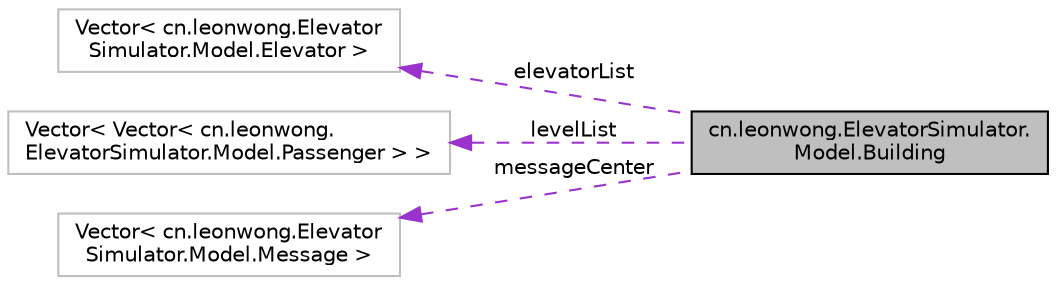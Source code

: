 digraph "cn.leonwong.ElevatorSimulator.Model.Building"
{
  edge [fontname="Helvetica",fontsize="10",labelfontname="Helvetica",labelfontsize="10"];
  node [fontname="Helvetica",fontsize="10",shape=record];
  rankdir="LR";
  Node1 [label="cn.leonwong.ElevatorSimulator.\lModel.Building",height=0.2,width=0.4,color="black", fillcolor="grey75", style="filled", fontcolor="black"];
  Node2 -> Node1 [dir="back",color="darkorchid3",fontsize="10",style="dashed",label=" elevatorList" ,fontname="Helvetica"];
  Node2 [label="Vector\< cn.leonwong.Elevator\lSimulator.Model.Elevator \>",height=0.2,width=0.4,color="grey75", fillcolor="white", style="filled"];
  Node3 -> Node1 [dir="back",color="darkorchid3",fontsize="10",style="dashed",label=" levelList" ,fontname="Helvetica"];
  Node3 [label="Vector\< Vector\< cn.leonwong.\lElevatorSimulator.Model.Passenger \> \>",height=0.2,width=0.4,color="grey75", fillcolor="white", style="filled"];
  Node4 -> Node1 [dir="back",color="darkorchid3",fontsize="10",style="dashed",label=" messageCenter" ,fontname="Helvetica"];
  Node4 [label="Vector\< cn.leonwong.Elevator\lSimulator.Model.Message \>",height=0.2,width=0.4,color="grey75", fillcolor="white", style="filled"];
}
